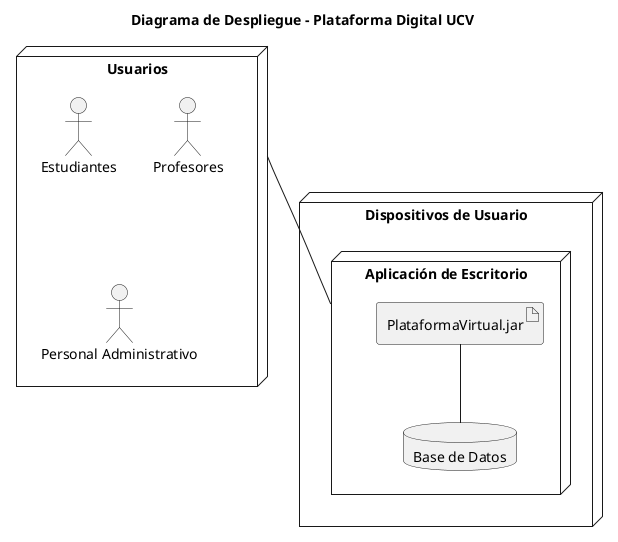 @startuml Diagrama de Despliegue
title Diagrama de Despliegue - Plataforma Digital UCV

node "Usuarios" {
    actor "Estudiantes"
    actor "Profesores"
    actor "Personal Administrativo"
}


node "Dispositivos de Usuario" {
    node "Aplicación de Escritorio" {
        artifact "PlataformaVirtual.jar"
        database "Base de Datos"
    }
}

"Usuarios" -- "Aplicación de Escritorio"

"PlataformaVirtual.jar" -- "Base de Datos"
@enduml